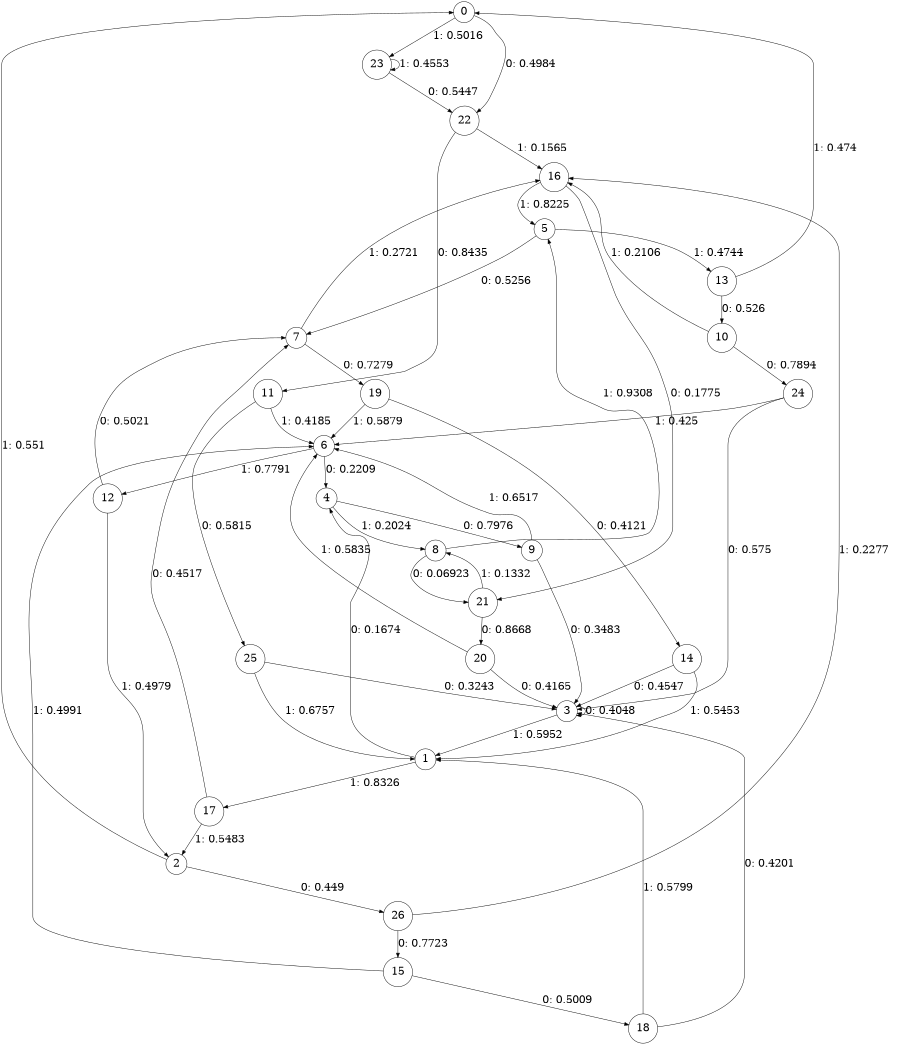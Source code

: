 digraph "ch33faceL8" {
size = "6,8.5";
ratio = "fill";
node [shape = circle];
node [fontsize = 24];
edge [fontsize = 24];
0 -> 22 [label = "0: 0.4984   "];
0 -> 23 [label = "1: 0.5016   "];
1 -> 4 [label = "0: 0.1674   "];
1 -> 17 [label = "1: 0.8326   "];
2 -> 26 [label = "0: 0.449    "];
2 -> 0 [label = "1: 0.551    "];
3 -> 3 [label = "0: 0.4048   "];
3 -> 1 [label = "1: 0.5952   "];
4 -> 9 [label = "0: 0.7976   "];
4 -> 8 [label = "1: 0.2024   "];
5 -> 7 [label = "0: 0.5256   "];
5 -> 13 [label = "1: 0.4744   "];
6 -> 4 [label = "0: 0.2209   "];
6 -> 12 [label = "1: 0.7791   "];
7 -> 19 [label = "0: 0.7279   "];
7 -> 16 [label = "1: 0.2721   "];
8 -> 21 [label = "0: 0.06923  "];
8 -> 5 [label = "1: 0.9308   "];
9 -> 3 [label = "0: 0.3483   "];
9 -> 6 [label = "1: 0.6517   "];
10 -> 24 [label = "0: 0.7894   "];
10 -> 16 [label = "1: 0.2106   "];
11 -> 25 [label = "0: 0.5815   "];
11 -> 6 [label = "1: 0.4185   "];
12 -> 7 [label = "0: 0.5021   "];
12 -> 2 [label = "1: 0.4979   "];
13 -> 10 [label = "0: 0.526    "];
13 -> 0 [label = "1: 0.474    "];
14 -> 3 [label = "0: 0.4547   "];
14 -> 1 [label = "1: 0.5453   "];
15 -> 18 [label = "0: 0.5009   "];
15 -> 6 [label = "1: 0.4991   "];
16 -> 21 [label = "0: 0.1775   "];
16 -> 5 [label = "1: 0.8225   "];
17 -> 7 [label = "0: 0.4517   "];
17 -> 2 [label = "1: 0.5483   "];
18 -> 3 [label = "0: 0.4201   "];
18 -> 1 [label = "1: 0.5799   "];
19 -> 14 [label = "0: 0.4121   "];
19 -> 6 [label = "1: 0.5879   "];
20 -> 3 [label = "0: 0.4165   "];
20 -> 6 [label = "1: 0.5835   "];
21 -> 20 [label = "0: 0.8668   "];
21 -> 8 [label = "1: 0.1332   "];
22 -> 11 [label = "0: 0.8435   "];
22 -> 16 [label = "1: 0.1565   "];
23 -> 22 [label = "0: 0.5447   "];
23 -> 23 [label = "1: 0.4553   "];
24 -> 3 [label = "0: 0.575    "];
24 -> 6 [label = "1: 0.425    "];
25 -> 3 [label = "0: 0.3243   "];
25 -> 1 [label = "1: 0.6757   "];
26 -> 15 [label = "0: 0.7723   "];
26 -> 16 [label = "1: 0.2277   "];
}